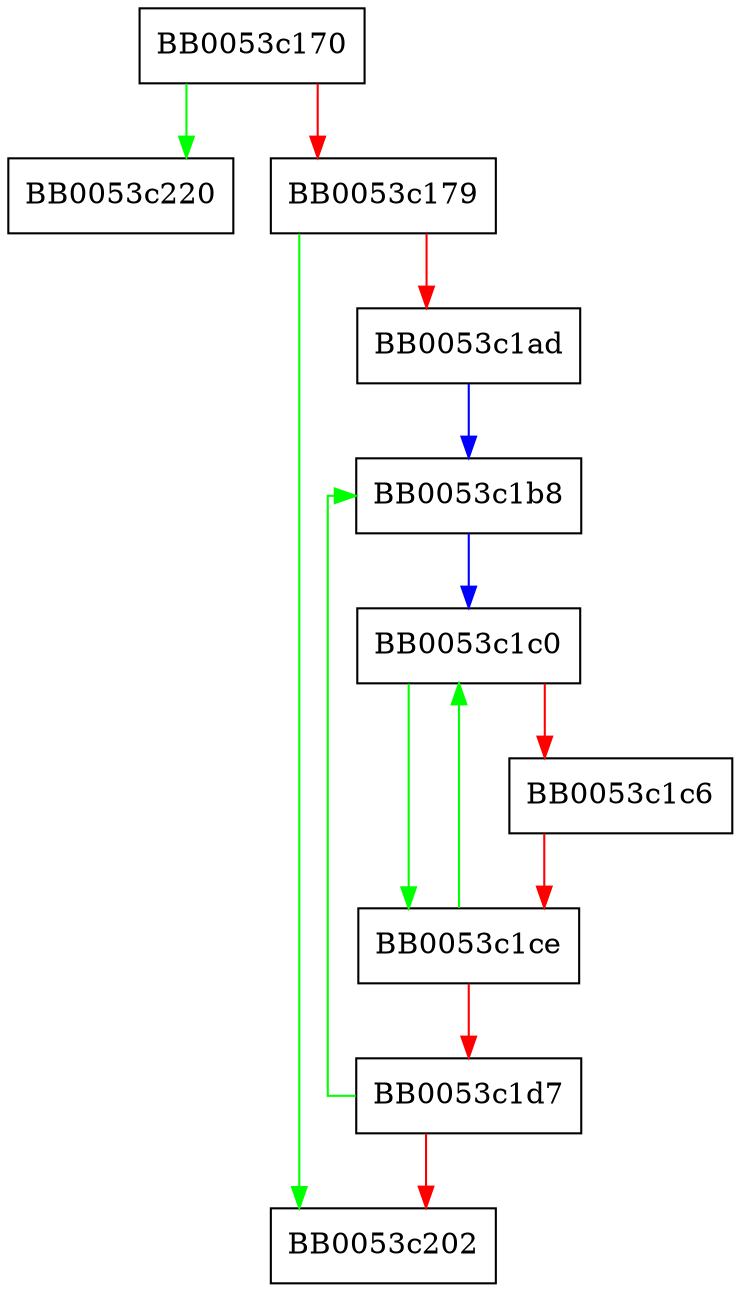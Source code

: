 digraph BN_CTX_free {
  node [shape="box"];
  graph [splines=ortho];
  BB0053c170 -> BB0053c220 [color="green"];
  BB0053c170 -> BB0053c179 [color="red"];
  BB0053c179 -> BB0053c202 [color="green"];
  BB0053c179 -> BB0053c1ad [color="red"];
  BB0053c1ad -> BB0053c1b8 [color="blue"];
  BB0053c1b8 -> BB0053c1c0 [color="blue"];
  BB0053c1c0 -> BB0053c1ce [color="green"];
  BB0053c1c0 -> BB0053c1c6 [color="red"];
  BB0053c1c6 -> BB0053c1ce [color="red"];
  BB0053c1ce -> BB0053c1c0 [color="green"];
  BB0053c1ce -> BB0053c1d7 [color="red"];
  BB0053c1d7 -> BB0053c1b8 [color="green"];
  BB0053c1d7 -> BB0053c202 [color="red"];
}